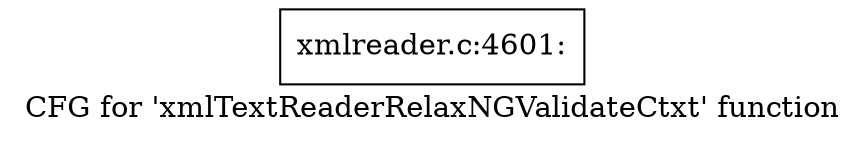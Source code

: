 digraph "CFG for 'xmlTextReaderRelaxNGValidateCtxt' function" {
	label="CFG for 'xmlTextReaderRelaxNGValidateCtxt' function";

	Node0x46ee2a0 [shape=record,label="{xmlreader.c:4601:}"];
}
